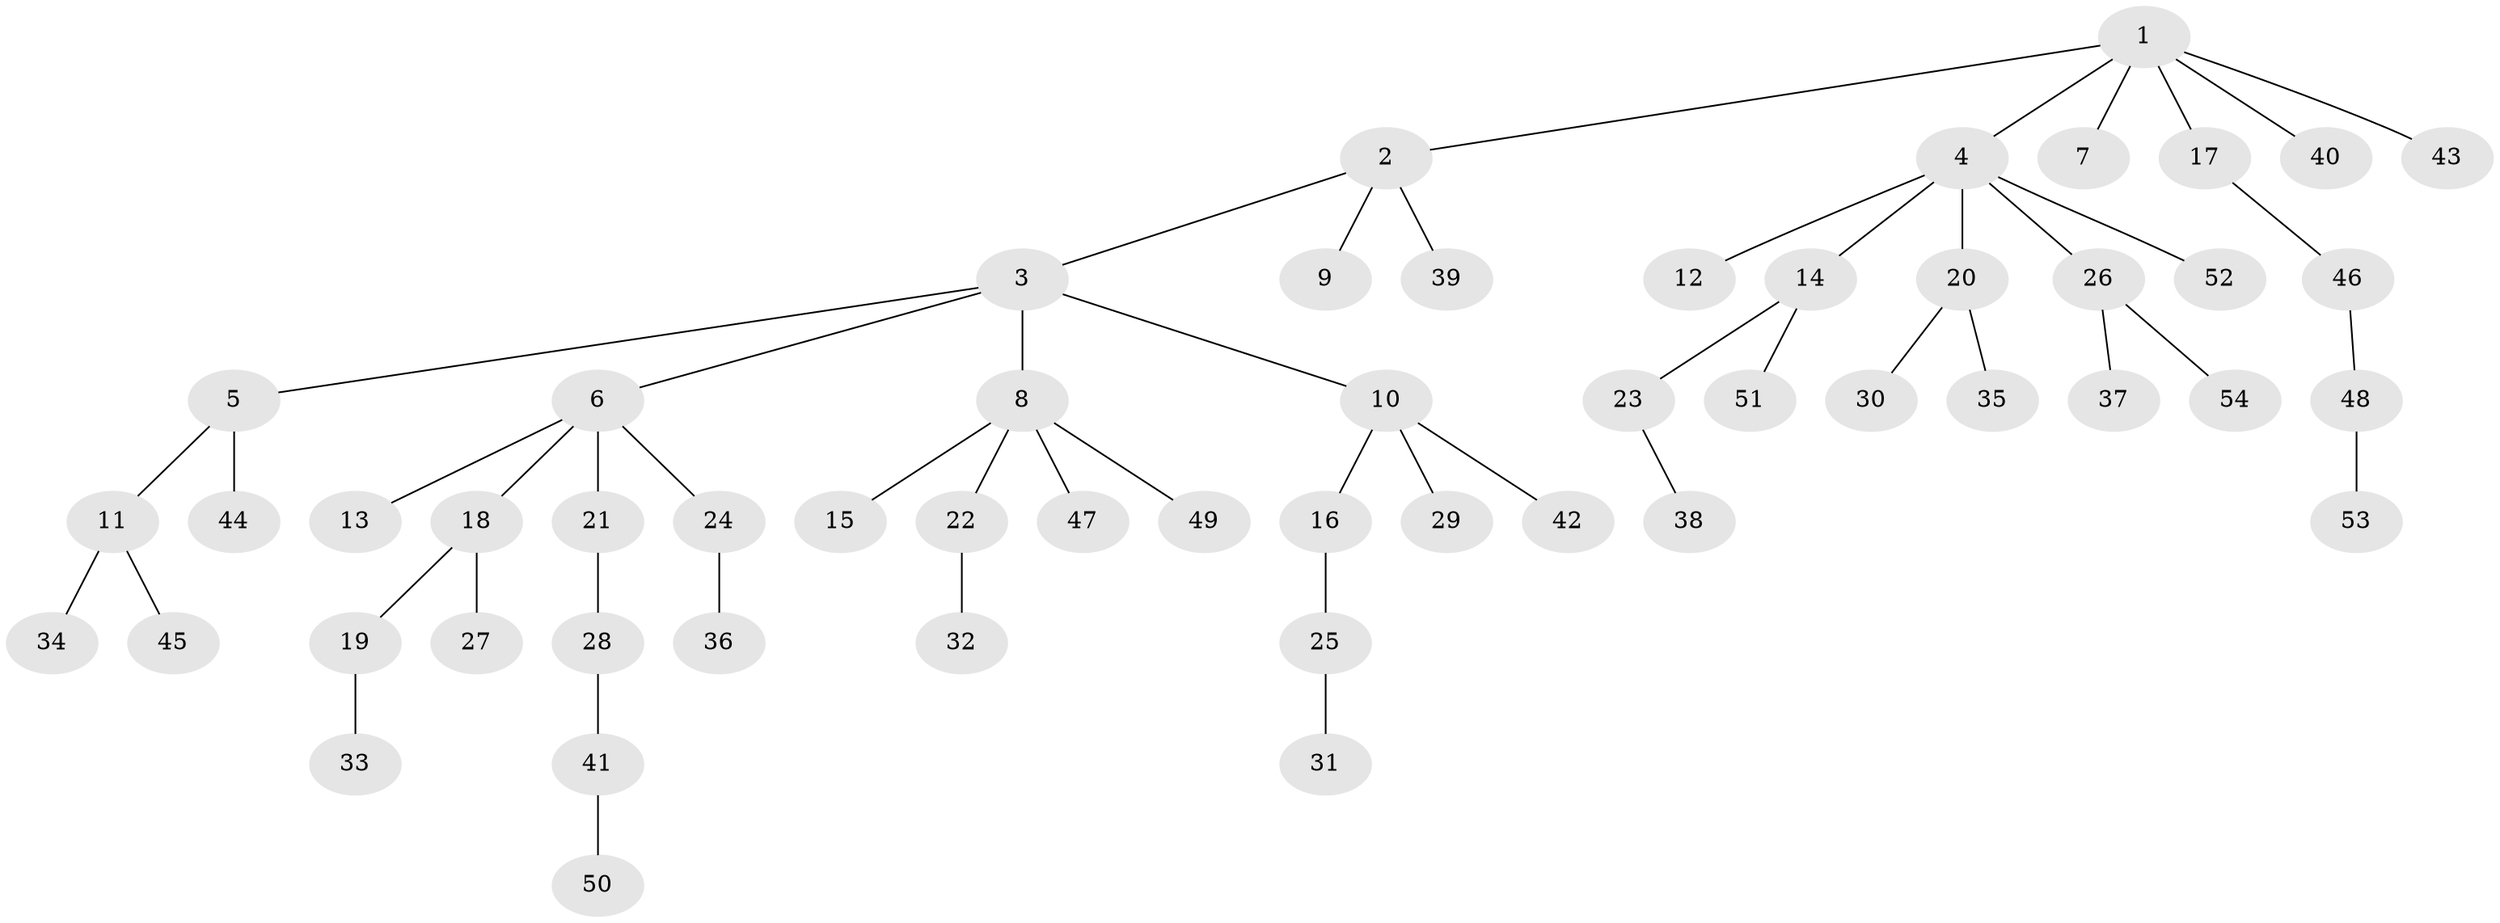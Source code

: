 // coarse degree distribution, {6: 0.05405405405405406, 3: 0.02702702702702703, 7: 0.05405405405405406, 2: 0.21621621621621623, 1: 0.6216216216216216, 4: 0.02702702702702703}
// Generated by graph-tools (version 1.1) at 2025/42/03/06/25 10:42:04]
// undirected, 54 vertices, 53 edges
graph export_dot {
graph [start="1"]
  node [color=gray90,style=filled];
  1;
  2;
  3;
  4;
  5;
  6;
  7;
  8;
  9;
  10;
  11;
  12;
  13;
  14;
  15;
  16;
  17;
  18;
  19;
  20;
  21;
  22;
  23;
  24;
  25;
  26;
  27;
  28;
  29;
  30;
  31;
  32;
  33;
  34;
  35;
  36;
  37;
  38;
  39;
  40;
  41;
  42;
  43;
  44;
  45;
  46;
  47;
  48;
  49;
  50;
  51;
  52;
  53;
  54;
  1 -- 2;
  1 -- 4;
  1 -- 7;
  1 -- 17;
  1 -- 40;
  1 -- 43;
  2 -- 3;
  2 -- 9;
  2 -- 39;
  3 -- 5;
  3 -- 6;
  3 -- 8;
  3 -- 10;
  4 -- 12;
  4 -- 14;
  4 -- 20;
  4 -- 26;
  4 -- 52;
  5 -- 11;
  5 -- 44;
  6 -- 13;
  6 -- 18;
  6 -- 21;
  6 -- 24;
  8 -- 15;
  8 -- 22;
  8 -- 47;
  8 -- 49;
  10 -- 16;
  10 -- 29;
  10 -- 42;
  11 -- 34;
  11 -- 45;
  14 -- 23;
  14 -- 51;
  16 -- 25;
  17 -- 46;
  18 -- 19;
  18 -- 27;
  19 -- 33;
  20 -- 30;
  20 -- 35;
  21 -- 28;
  22 -- 32;
  23 -- 38;
  24 -- 36;
  25 -- 31;
  26 -- 37;
  26 -- 54;
  28 -- 41;
  41 -- 50;
  46 -- 48;
  48 -- 53;
}
